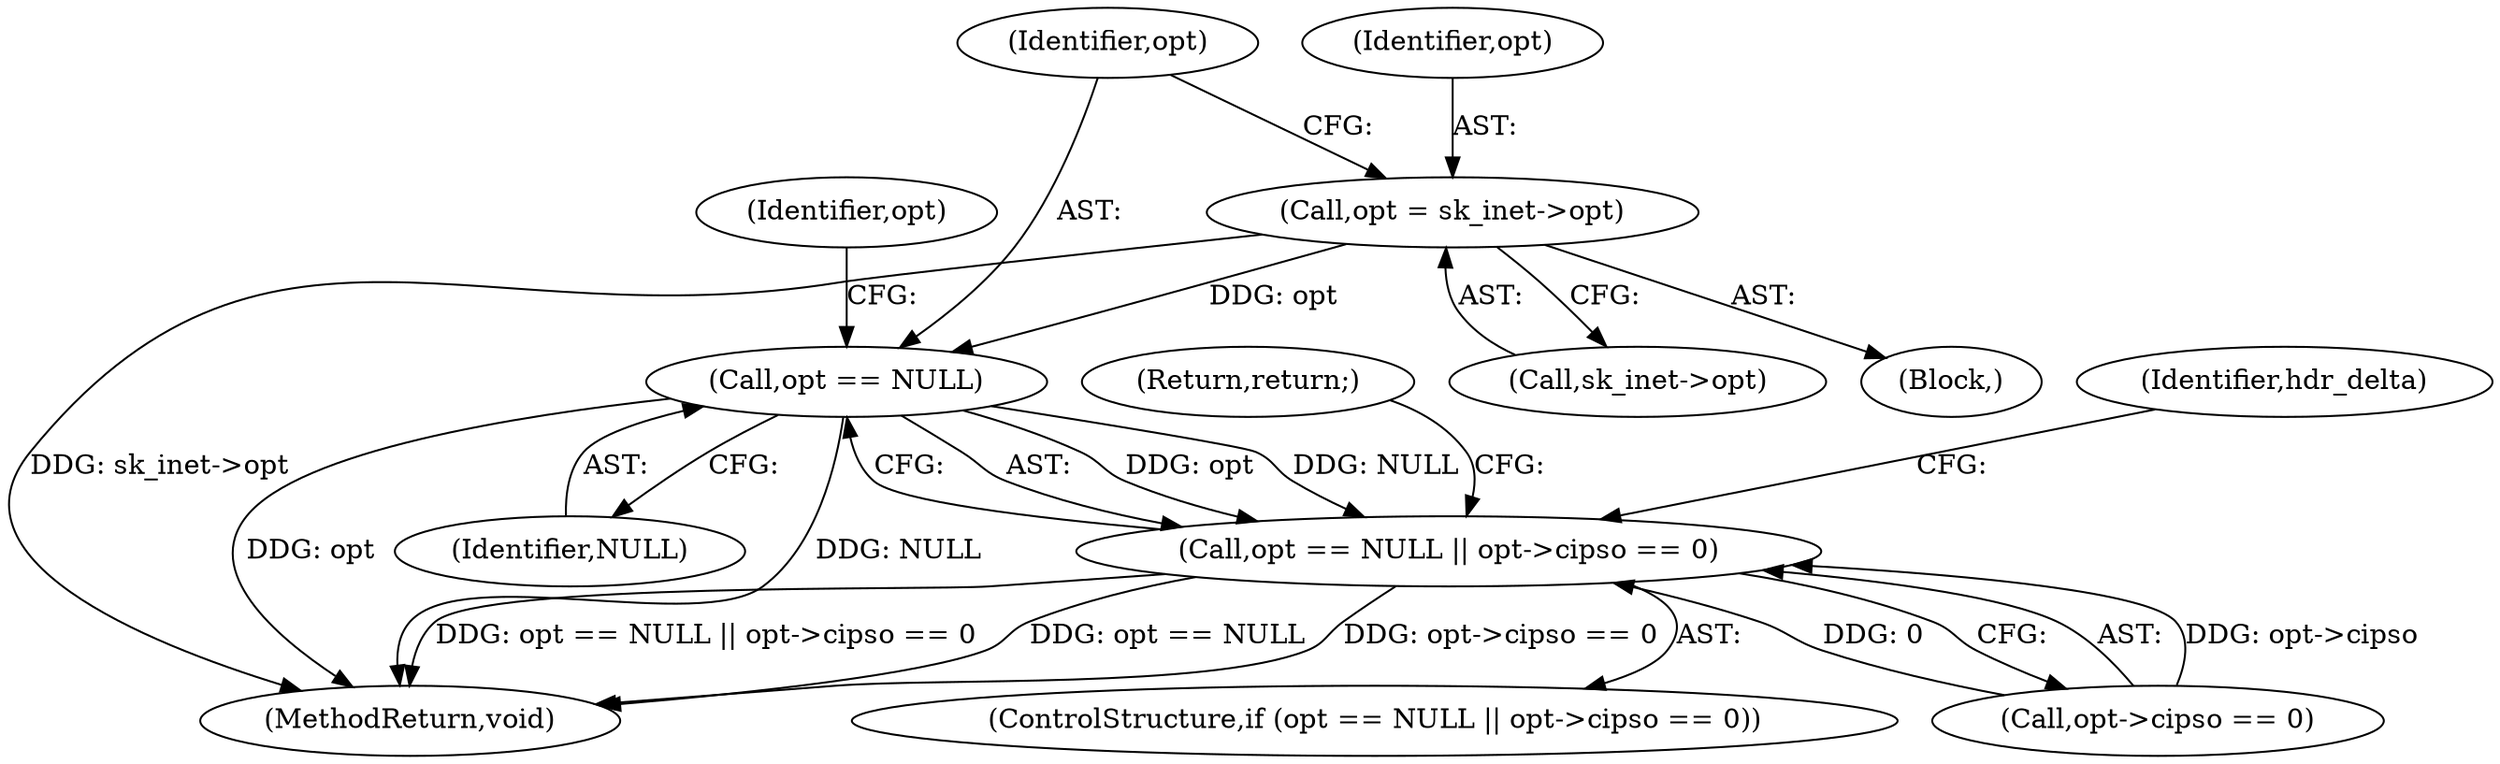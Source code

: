 digraph "0_linux_f6d8bd051c391c1c0458a30b2a7abcd939329259_8@pointer" {
"1000110" [label="(Call,opt = sk_inet->opt)"];
"1000117" [label="(Call,opt == NULL)"];
"1000116" [label="(Call,opt == NULL || opt->cipso == 0)"];
"1000116" [label="(Call,opt == NULL || opt->cipso == 0)"];
"1000115" [label="(ControlStructure,if (opt == NULL || opt->cipso == 0))"];
"1000112" [label="(Call,sk_inet->opt)"];
"1000157" [label="(MethodReturn,void)"];
"1000117" [label="(Call,opt == NULL)"];
"1000111" [label="(Identifier,opt)"];
"1000122" [label="(Identifier,opt)"];
"1000110" [label="(Call,opt = sk_inet->opt)"];
"1000118" [label="(Identifier,opt)"];
"1000127" [label="(Identifier,hdr_delta)"];
"1000102" [label="(Block,)"];
"1000119" [label="(Identifier,NULL)"];
"1000125" [label="(Return,return;)"];
"1000120" [label="(Call,opt->cipso == 0)"];
"1000110" -> "1000102"  [label="AST: "];
"1000110" -> "1000112"  [label="CFG: "];
"1000111" -> "1000110"  [label="AST: "];
"1000112" -> "1000110"  [label="AST: "];
"1000118" -> "1000110"  [label="CFG: "];
"1000110" -> "1000157"  [label="DDG: sk_inet->opt"];
"1000110" -> "1000117"  [label="DDG: opt"];
"1000117" -> "1000116"  [label="AST: "];
"1000117" -> "1000119"  [label="CFG: "];
"1000118" -> "1000117"  [label="AST: "];
"1000119" -> "1000117"  [label="AST: "];
"1000122" -> "1000117"  [label="CFG: "];
"1000116" -> "1000117"  [label="CFG: "];
"1000117" -> "1000157"  [label="DDG: opt"];
"1000117" -> "1000157"  [label="DDG: NULL"];
"1000117" -> "1000116"  [label="DDG: opt"];
"1000117" -> "1000116"  [label="DDG: NULL"];
"1000116" -> "1000115"  [label="AST: "];
"1000116" -> "1000120"  [label="CFG: "];
"1000120" -> "1000116"  [label="AST: "];
"1000125" -> "1000116"  [label="CFG: "];
"1000127" -> "1000116"  [label="CFG: "];
"1000116" -> "1000157"  [label="DDG: opt == NULL"];
"1000116" -> "1000157"  [label="DDG: opt->cipso == 0"];
"1000116" -> "1000157"  [label="DDG: opt == NULL || opt->cipso == 0"];
"1000120" -> "1000116"  [label="DDG: opt->cipso"];
"1000120" -> "1000116"  [label="DDG: 0"];
}
